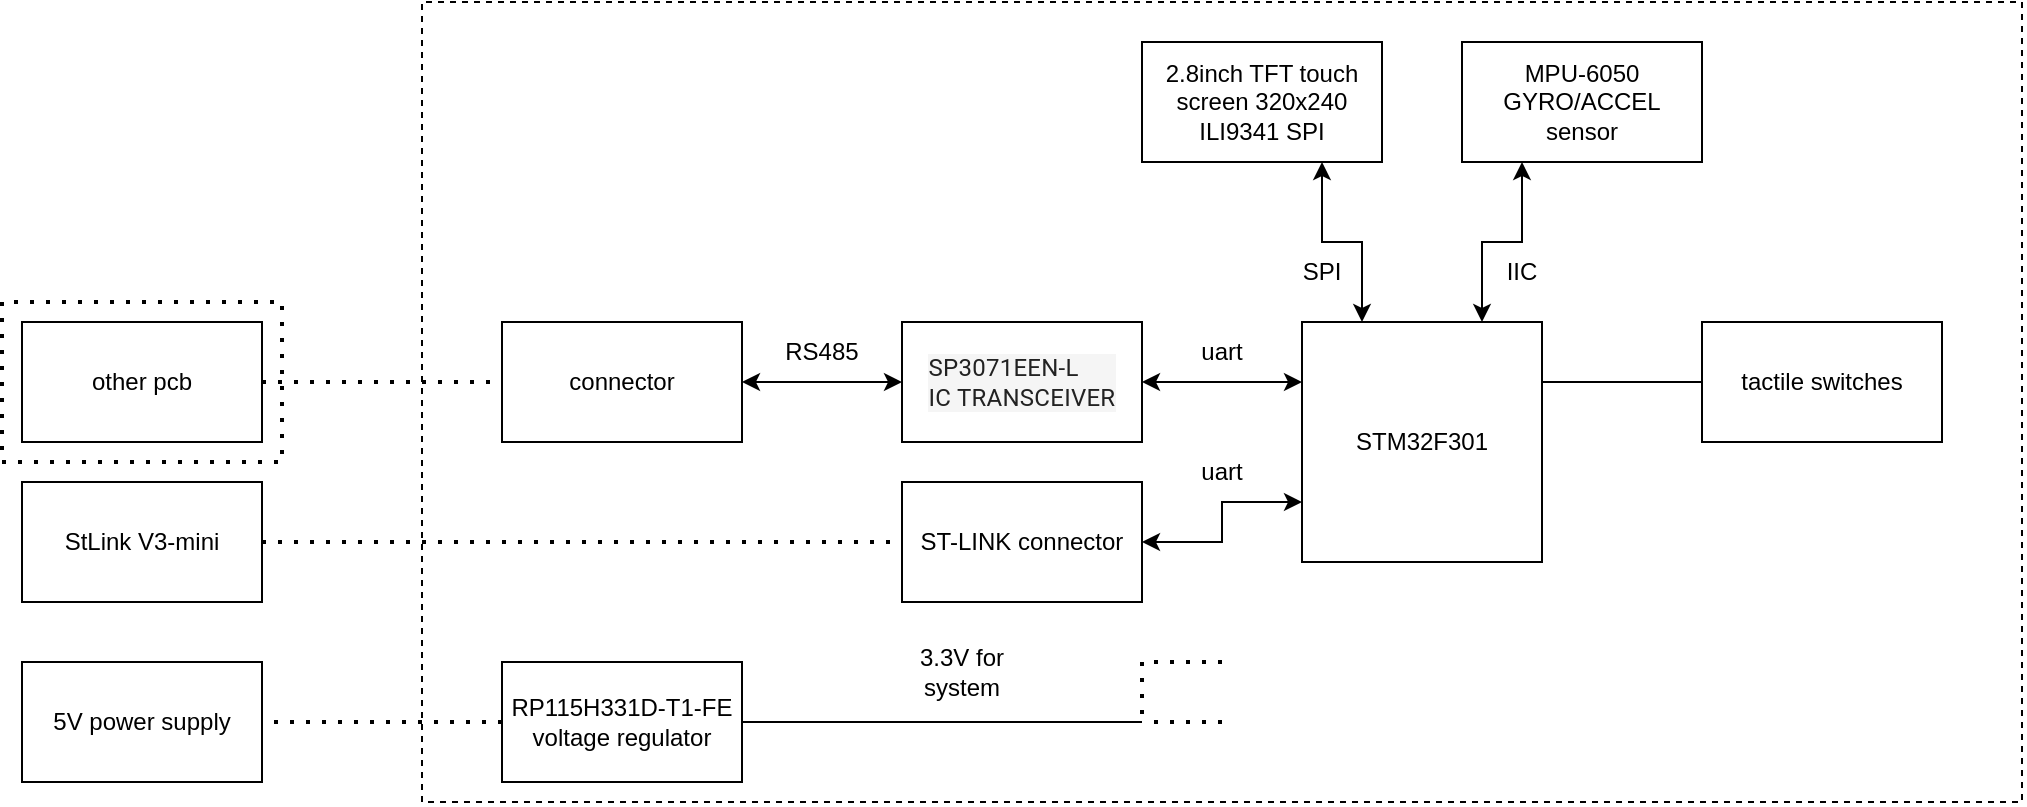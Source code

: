 <mxfile version="23.1.1" type="device">
  <diagram name="Page-1" id="eRyn-TtAZhil7WrclDpa">
    <mxGraphModel dx="2355" dy="1122" grid="1" gridSize="10" guides="1" tooltips="1" connect="1" arrows="1" fold="1" page="0" pageScale="1" pageWidth="827" pageHeight="1169" math="0" shadow="0">
      <root>
        <mxCell id="0" />
        <mxCell id="1" parent="0" />
        <mxCell id="nmKjCIQiQyeEYJmltZNB-304" value="STM32F301" style="rounded=0;whiteSpace=wrap;html=1;" parent="1" vertex="1">
          <mxGeometry x="80" y="-40" width="120" height="120" as="geometry" />
        </mxCell>
        <mxCell id="nmKjCIQiQyeEYJmltZNB-305" value="MPU-6050&lt;br&gt;GYRO/ACCEL&lt;br&gt;sensor" style="rounded=0;whiteSpace=wrap;html=1;" parent="1" vertex="1">
          <mxGeometry x="160" y="-180" width="120" height="60" as="geometry" />
        </mxCell>
        <mxCell id="nmKjCIQiQyeEYJmltZNB-306" value="tactile switches" style="rounded=0;whiteSpace=wrap;html=1;" parent="1" vertex="1">
          <mxGeometry x="280" y="-40" width="120" height="60" as="geometry" />
        </mxCell>
        <mxCell id="nmKjCIQiQyeEYJmltZNB-308" value="2.8inch TFT touch screen 320x240 ILI9341 SPI" style="rounded=0;whiteSpace=wrap;html=1;" parent="1" vertex="1">
          <mxGeometry y="-180" width="120" height="60" as="geometry" />
        </mxCell>
        <mxCell id="nmKjCIQiQyeEYJmltZNB-309" value="&lt;p style=&quot;box-sizing: initial; margin: 0px; padding: 0px; border-width: 0px; border-style: solid; -webkit-font-smoothing: antialiased; --tw-shadow: 0 0 #0000; color: rgb(34, 34, 34); font-family: Roboto, &amp;quot;Noto Sans&amp;quot;, Arial, Helvetica, sans-serif, dk; letter-spacing: 0.129px; text-align: start; background-color: rgba(0, 0, 0, 0.04);&quot;&gt;SP3071EEN-L&lt;/p&gt;&lt;p style=&quot;box-sizing: initial; margin: 0px; padding: 0px; border-width: 0px; border-style: solid; -webkit-font-smoothing: antialiased; --tw-shadow: 0 0 #0000; color: rgb(34, 34, 34); font-family: Roboto, &amp;quot;Noto Sans&amp;quot;, Arial, Helvetica, sans-serif, dk; letter-spacing: 0.129px; text-align: start; background-color: rgba(0, 0, 0, 0.04);&quot;&gt;IC TRANSCEIVER&lt;/p&gt;" style="rounded=0;whiteSpace=wrap;html=1;" parent="1" vertex="1">
          <mxGeometry x="-120" y="-40" width="120" height="60" as="geometry" />
        </mxCell>
        <mxCell id="nmKjCIQiQyeEYJmltZNB-311" value="" style="endArrow=classic;startArrow=classic;html=1;rounded=0;entryX=0.25;entryY=1;entryDx=0;entryDy=0;exitX=0.75;exitY=0;exitDx=0;exitDy=0;" parent="1" source="nmKjCIQiQyeEYJmltZNB-304" target="nmKjCIQiQyeEYJmltZNB-305" edge="1">
          <mxGeometry width="50" height="50" relative="1" as="geometry">
            <mxPoint x="100" y="60" as="sourcePoint" />
            <mxPoint x="150" y="10" as="targetPoint" />
            <Array as="points">
              <mxPoint x="170" y="-80" />
              <mxPoint x="190" y="-80" />
            </Array>
          </mxGeometry>
        </mxCell>
        <mxCell id="nmKjCIQiQyeEYJmltZNB-312" value="" style="endArrow=classic;startArrow=classic;html=1;rounded=0;entryX=0.75;entryY=1;entryDx=0;entryDy=0;exitX=0.25;exitY=0;exitDx=0;exitDy=0;" parent="1" source="nmKjCIQiQyeEYJmltZNB-304" target="nmKjCIQiQyeEYJmltZNB-308" edge="1">
          <mxGeometry width="50" height="50" relative="1" as="geometry">
            <mxPoint x="100" y="60" as="sourcePoint" />
            <mxPoint x="150" y="10" as="targetPoint" />
            <Array as="points">
              <mxPoint x="110" y="-80" />
              <mxPoint x="90" y="-80" />
            </Array>
          </mxGeometry>
        </mxCell>
        <mxCell id="nmKjCIQiQyeEYJmltZNB-313" value="IIC" style="text;html=1;strokeColor=none;fillColor=none;align=center;verticalAlign=middle;whiteSpace=wrap;rounded=0;" parent="1" vertex="1">
          <mxGeometry x="170" y="-80" width="40" height="30" as="geometry" />
        </mxCell>
        <mxCell id="nmKjCIQiQyeEYJmltZNB-315" value="SPI" style="text;html=1;strokeColor=none;fillColor=none;align=center;verticalAlign=middle;whiteSpace=wrap;rounded=0;" parent="1" vertex="1">
          <mxGeometry x="60" y="-80" width="60" height="30" as="geometry" />
        </mxCell>
        <mxCell id="nmKjCIQiQyeEYJmltZNB-316" value="" style="endArrow=classic;startArrow=classic;html=1;rounded=0;entryX=0;entryY=0.25;entryDx=0;entryDy=0;exitX=1;exitY=0.5;exitDx=0;exitDy=0;" parent="1" source="nmKjCIQiQyeEYJmltZNB-309" target="nmKjCIQiQyeEYJmltZNB-304" edge="1">
          <mxGeometry width="50" height="50" relative="1" as="geometry">
            <mxPoint x="100" y="50" as="sourcePoint" />
            <mxPoint x="150" as="targetPoint" />
          </mxGeometry>
        </mxCell>
        <mxCell id="nmKjCIQiQyeEYJmltZNB-317" value="uart" style="text;html=1;strokeColor=none;fillColor=none;align=center;verticalAlign=middle;whiteSpace=wrap;rounded=0;" parent="1" vertex="1">
          <mxGeometry x="10" y="-40" width="60" height="30" as="geometry" />
        </mxCell>
        <mxCell id="nmKjCIQiQyeEYJmltZNB-318" value="" style="endArrow=classic;startArrow=classic;html=1;rounded=0;entryX=0;entryY=0.5;entryDx=0;entryDy=0;exitX=1;exitY=0.5;exitDx=0;exitDy=0;" parent="1" source="nmKjCIQiQyeEYJmltZNB-319" target="nmKjCIQiQyeEYJmltZNB-309" edge="1">
          <mxGeometry width="50" height="50" relative="1" as="geometry">
            <mxPoint x="-160" y="-10" as="sourcePoint" />
            <mxPoint x="-10" y="-20" as="targetPoint" />
          </mxGeometry>
        </mxCell>
        <mxCell id="nmKjCIQiQyeEYJmltZNB-319" value="connector" style="rounded=0;whiteSpace=wrap;html=1;" parent="1" vertex="1">
          <mxGeometry x="-320" y="-40" width="120" height="60" as="geometry" />
        </mxCell>
        <mxCell id="nmKjCIQiQyeEYJmltZNB-320" value="ST-LINK connector" style="rounded=0;whiteSpace=wrap;html=1;" parent="1" vertex="1">
          <mxGeometry x="-120" y="40" width="120" height="60" as="geometry" />
        </mxCell>
        <mxCell id="nmKjCIQiQyeEYJmltZNB-321" value="" style="endArrow=classic;startArrow=classic;html=1;rounded=0;entryX=0;entryY=0.75;entryDx=0;entryDy=0;exitX=1;exitY=0.5;exitDx=0;exitDy=0;" parent="1" source="nmKjCIQiQyeEYJmltZNB-320" target="nmKjCIQiQyeEYJmltZNB-304" edge="1">
          <mxGeometry width="50" height="50" relative="1" as="geometry">
            <mxPoint x="-60" y="30" as="sourcePoint" />
            <mxPoint x="-10" y="-20" as="targetPoint" />
            <Array as="points">
              <mxPoint x="40" y="70" />
              <mxPoint x="40" y="50" />
            </Array>
          </mxGeometry>
        </mxCell>
        <mxCell id="nmKjCIQiQyeEYJmltZNB-322" value="RS485" style="text;html=1;strokeColor=none;fillColor=none;align=center;verticalAlign=middle;whiteSpace=wrap;rounded=0;" parent="1" vertex="1">
          <mxGeometry x="-190" y="-40" width="60" height="30" as="geometry" />
        </mxCell>
        <mxCell id="nmKjCIQiQyeEYJmltZNB-323" value="uart" style="text;html=1;strokeColor=none;fillColor=none;align=center;verticalAlign=middle;whiteSpace=wrap;rounded=0;" parent="1" vertex="1">
          <mxGeometry x="10" y="20" width="60" height="30" as="geometry" />
        </mxCell>
        <mxCell id="nmKjCIQiQyeEYJmltZNB-324" value="" style="endArrow=none;html=1;rounded=0;entryX=0;entryY=0.5;entryDx=0;entryDy=0;exitX=1;exitY=0.25;exitDx=0;exitDy=0;" parent="1" source="nmKjCIQiQyeEYJmltZNB-304" target="nmKjCIQiQyeEYJmltZNB-306" edge="1">
          <mxGeometry width="50" height="50" relative="1" as="geometry">
            <mxPoint x="110" y="30" as="sourcePoint" />
            <mxPoint x="160" y="-20" as="targetPoint" />
          </mxGeometry>
        </mxCell>
        <mxCell id="d4LYsk9ansOjjMd88-Rp-1" value="RP115H331D-T1-FE voltage regulator" style="rounded=0;whiteSpace=wrap;html=1;" vertex="1" parent="1">
          <mxGeometry x="-320" y="130" width="120" height="60" as="geometry" />
        </mxCell>
        <mxCell id="d4LYsk9ansOjjMd88-Rp-2" value="" style="endArrow=none;html=1;rounded=0;exitX=1;exitY=0.5;exitDx=0;exitDy=0;" edge="1" parent="1" source="d4LYsk9ansOjjMd88-Rp-1">
          <mxGeometry width="50" height="50" relative="1" as="geometry">
            <mxPoint y="20" as="sourcePoint" />
            <mxPoint y="160" as="targetPoint" />
          </mxGeometry>
        </mxCell>
        <mxCell id="d4LYsk9ansOjjMd88-Rp-6" value="3.3V for system" style="text;html=1;strokeColor=none;fillColor=none;align=center;verticalAlign=middle;whiteSpace=wrap;rounded=0;" vertex="1" parent="1">
          <mxGeometry x="-120" y="120" width="60" height="30" as="geometry" />
        </mxCell>
        <mxCell id="d4LYsk9ansOjjMd88-Rp-7" value="" style="endArrow=none;dashed=1;html=1;rounded=0;" edge="1" parent="1">
          <mxGeometry width="50" height="50" relative="1" as="geometry">
            <mxPoint x="-360" y="200" as="sourcePoint" />
            <mxPoint x="-360" y="200" as="targetPoint" />
            <Array as="points">
              <mxPoint x="-360" y="-200" />
              <mxPoint x="440" y="-200" />
              <mxPoint x="440" y="200" />
            </Array>
          </mxGeometry>
        </mxCell>
        <mxCell id="d4LYsk9ansOjjMd88-Rp-8" value="" style="endArrow=none;dashed=1;html=1;dashPattern=1 3;strokeWidth=2;rounded=0;exitX=0;exitY=0.5;exitDx=0;exitDy=0;" edge="1" parent="1" source="d4LYsk9ansOjjMd88-Rp-1">
          <mxGeometry width="50" height="50" relative="1" as="geometry">
            <mxPoint x="-250" y="20" as="sourcePoint" />
            <mxPoint x="-440" y="160" as="targetPoint" />
          </mxGeometry>
        </mxCell>
        <mxCell id="d4LYsk9ansOjjMd88-Rp-9" value="" style="endArrow=none;dashed=1;html=1;dashPattern=1 3;strokeWidth=2;rounded=0;entryX=0;entryY=0.5;entryDx=0;entryDy=0;" edge="1" parent="1" target="nmKjCIQiQyeEYJmltZNB-320">
          <mxGeometry width="50" height="50" relative="1" as="geometry">
            <mxPoint x="-440" y="70" as="sourcePoint" />
            <mxPoint x="-200" y="-30" as="targetPoint" />
          </mxGeometry>
        </mxCell>
        <mxCell id="d4LYsk9ansOjjMd88-Rp-10" value="" style="endArrow=none;dashed=1;html=1;dashPattern=1 3;strokeWidth=2;rounded=0;entryX=0;entryY=0.5;entryDx=0;entryDy=0;" edge="1" parent="1" target="nmKjCIQiQyeEYJmltZNB-319">
          <mxGeometry width="50" height="50" relative="1" as="geometry">
            <mxPoint x="-440" y="-10" as="sourcePoint" />
            <mxPoint x="-200" y="-30" as="targetPoint" />
          </mxGeometry>
        </mxCell>
        <mxCell id="d4LYsk9ansOjjMd88-Rp-11" value="5V power supply" style="rounded=0;whiteSpace=wrap;html=1;" vertex="1" parent="1">
          <mxGeometry x="-560" y="130" width="120" height="60" as="geometry" />
        </mxCell>
        <mxCell id="d4LYsk9ansOjjMd88-Rp-12" value="other pcb" style="rounded=0;whiteSpace=wrap;html=1;" vertex="1" parent="1">
          <mxGeometry x="-560" y="-40" width="120" height="60" as="geometry" />
        </mxCell>
        <mxCell id="d4LYsk9ansOjjMd88-Rp-13" value="" style="endArrow=none;dashed=1;html=1;dashPattern=1 3;strokeWidth=2;rounded=0;" edge="1" parent="1">
          <mxGeometry width="50" height="50" relative="1" as="geometry">
            <mxPoint x="-570" y="-50" as="sourcePoint" />
            <mxPoint x="-570" y="-50" as="targetPoint" />
            <Array as="points">
              <mxPoint x="-570" y="30" />
              <mxPoint x="-430" y="30" />
              <mxPoint x="-430" y="-50" />
            </Array>
          </mxGeometry>
        </mxCell>
        <mxCell id="d4LYsk9ansOjjMd88-Rp-14" value="StLink V3-mini" style="rounded=0;whiteSpace=wrap;html=1;" vertex="1" parent="1">
          <mxGeometry x="-560" y="40" width="120" height="60" as="geometry" />
        </mxCell>
        <mxCell id="d4LYsk9ansOjjMd88-Rp-15" value="" style="endArrow=none;dashed=1;html=1;dashPattern=1 3;strokeWidth=2;rounded=0;" edge="1" parent="1">
          <mxGeometry width="50" height="50" relative="1" as="geometry">
            <mxPoint x="40" y="160" as="sourcePoint" />
            <mxPoint y="160" as="targetPoint" />
          </mxGeometry>
        </mxCell>
        <mxCell id="d4LYsk9ansOjjMd88-Rp-17" value="" style="endArrow=none;dashed=1;html=1;dashPattern=1 3;strokeWidth=2;rounded=0;" edge="1" parent="1">
          <mxGeometry width="50" height="50" relative="1" as="geometry">
            <mxPoint x="40" y="130" as="sourcePoint" />
            <mxPoint y="160" as="targetPoint" />
            <Array as="points">
              <mxPoint y="130" />
            </Array>
          </mxGeometry>
        </mxCell>
      </root>
    </mxGraphModel>
  </diagram>
</mxfile>
